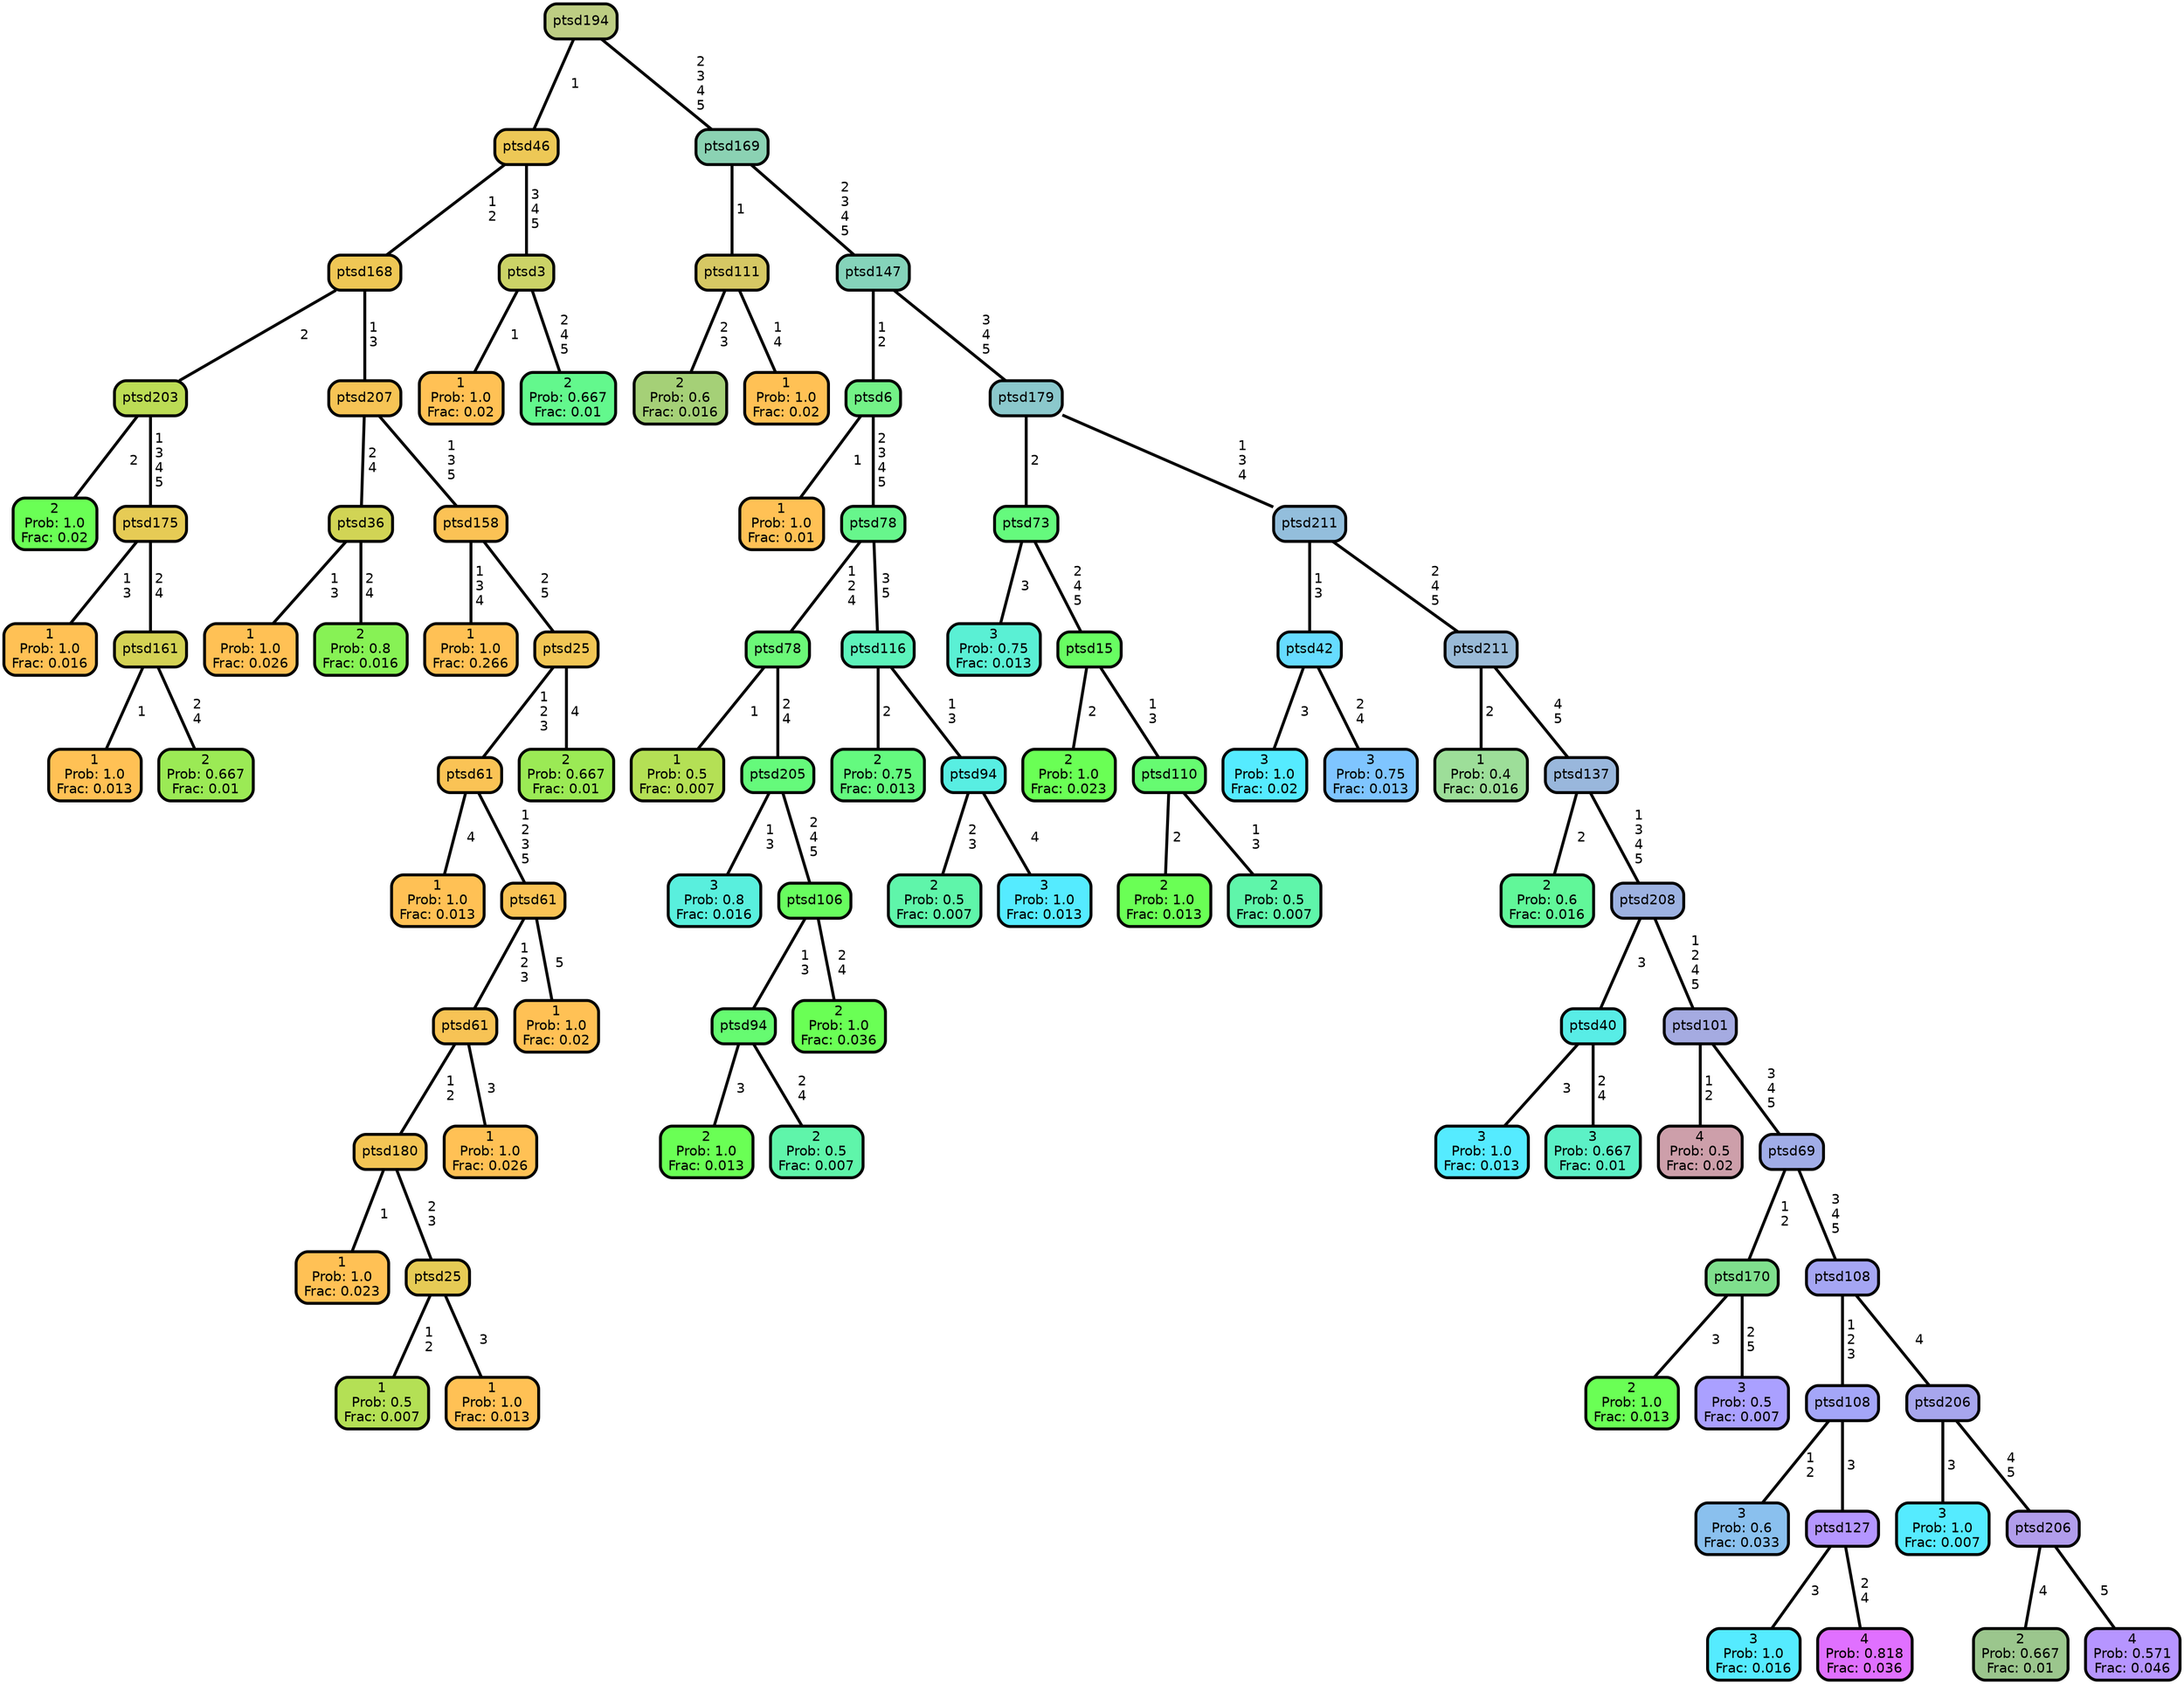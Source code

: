 graph Tree {
node [shape=box, style="filled, rounded",color="black",penwidth="3",fontcolor="black",                 fontname=helvetica] ;
graph [ranksep="0 equally", splines=straight,                 bgcolor=transparent, dpi=200] ;
edge [fontname=helvetica, color=black] ;
0 [label="2
Prob: 1.0
Frac: 0.02", fillcolor="#6aff55"] ;
1 [label="ptsd203", fillcolor="#bcdc55"] ;
2 [label="1
Prob: 1.0
Frac: 0.016", fillcolor="#ffc155"] ;
3 [label="ptsd175", fillcolor="#e6cb55"] ;
4 [label="1
Prob: 1.0
Frac: 0.013", fillcolor="#ffc155"] ;
5 [label="ptsd161", fillcolor="#d4d255"] ;
6 [label="2
Prob: 0.667
Frac: 0.01", fillcolor="#9bea55"] ;
7 [label="ptsd168", fillcolor="#efc755"] ;
8 [label="1
Prob: 1.0
Frac: 0.026", fillcolor="#ffc155"] ;
9 [label="ptsd36", fillcolor="#d1d455"] ;
10 [label="2
Prob: 0.8
Frac: 0.016", fillcolor="#87f255"] ;
11 [label="ptsd207", fillcolor="#f6c455"] ;
12 [label="1
Prob: 1.0
Frac: 0.266", fillcolor="#ffc155"] ;
13 [label="ptsd158", fillcolor="#fbc255"] ;
14 [label="1
Prob: 1.0
Frac: 0.013", fillcolor="#ffc155"] ;
15 [label="ptsd61", fillcolor="#fac355"] ;
16 [label="1
Prob: 1.0
Frac: 0.023", fillcolor="#ffc155"] ;
17 [label="ptsd180", fillcolor="#f3c555"] ;
18 [label="1
Prob: 0.5
Frac: 0.007", fillcolor="#b4e055"] ;
19 [label="ptsd25", fillcolor="#e6cb55"] ;
20 [label="1
Prob: 1.0
Frac: 0.013", fillcolor="#ffc155"] ;
21 [label="ptsd61", fillcolor="#f7c355"] ;
22 [label="1
Prob: 1.0
Frac: 0.026", fillcolor="#ffc155"] ;
23 [label="ptsd61", fillcolor="#f9c355"] ;
24 [label="1
Prob: 1.0
Frac: 0.02", fillcolor="#ffc155"] ;
25 [label="ptsd25", fillcolor="#f1c655"] ;
26 [label="2
Prob: 0.667
Frac: 0.01", fillcolor="#9bea55"] ;
27 [label="ptsd46", fillcolor="#edc856"] ;
28 [label="1
Prob: 1.0
Frac: 0.02", fillcolor="#ffc155"] ;
29 [label="ptsd3", fillcolor="#cbd367"] ;
30 [label="2
Prob: 0.667
Frac: 0.01", fillcolor="#63f88d"] ;
31 [label="ptsd194", fillcolor="#bdcd83"] ;
32 [label="2
Prob: 0.6
Frac: 0.016", fillcolor="#a5d077"] ;
33 [label="ptsd111", fillcolor="#d6c864"] ;
34 [label="1
Prob: 1.0
Frac: 0.02", fillcolor="#ffc155"] ;
35 [label="ptsd169", fillcolor="#8bd2b3"] ;
36 [label="1
Prob: 1.0
Frac: 0.01", fillcolor="#ffc155"] ;
37 [label="ptsd6", fillcolor="#73f287"] ;
38 [label="1
Prob: 0.5
Frac: 0.007", fillcolor="#b4e055"] ;
39 [label="ptsd78", fillcolor="#6bf878"] ;
40 [label="3
Prob: 0.8
Frac: 0.016", fillcolor="#59efdd"] ;
41 [label="ptsd205", fillcolor="#65fa7b"] ;
42 [label="2
Prob: 1.0
Frac: 0.013", fillcolor="#6aff55"] ;
43 [label="ptsd94", fillcolor="#66fb71"] ;
44 [label="2
Prob: 0.5
Frac: 0.007", fillcolor="#5ff5aa"] ;
45 [label="ptsd106", fillcolor="#68fd5f"] ;
46 [label="2
Prob: 1.0
Frac: 0.036", fillcolor="#6aff55"] ;
47 [label="ptsd78", fillcolor="#67f68c"] ;
48 [label="2
Prob: 0.75
Frac: 0.013", fillcolor="#64fa7f"] ;
49 [label="ptsd116", fillcolor="#5df3bb"] ;
50 [label="2
Prob: 0.5
Frac: 0.007", fillcolor="#5ff5aa"] ;
51 [label="ptsd94", fillcolor="#58eee2"] ;
52 [label="3
Prob: 1.0
Frac: 0.013", fillcolor="#55ebff"] ;
53 [label="ptsd147", fillcolor="#85d3ba"] ;
54 [label="3
Prob: 0.75
Frac: 0.013", fillcolor="#5af0d4"] ;
55 [label="ptsd73", fillcolor="#65fa7d"] ;
56 [label="2
Prob: 1.0
Frac: 0.023", fillcolor="#6aff55"] ;
57 [label="ptsd15", fillcolor="#68fd62"] ;
58 [label="2
Prob: 1.0
Frac: 0.013", fillcolor="#6aff55"] ;
59 [label="ptsd110", fillcolor="#66fb71"] ;
60 [label="2
Prob: 0.5
Frac: 0.007", fillcolor="#5ff5aa"] ;
61 [label="ptsd179", fillcolor="#8bc8cc"] ;
62 [label="3
Prob: 1.0
Frac: 0.02", fillcolor="#55ebff"] ;
63 [label="ptsd42", fillcolor="#66dcff"] ;
64 [label="3
Prob: 0.75
Frac: 0.013", fillcolor="#7fc5ff"] ;
65 [label="ptsd211", fillcolor="#93bedc"] ;
66 [label="1
Prob: 0.4
Frac: 0.016", fillcolor="#9dde99"] ;
67 [label="ptsd211", fillcolor="#99bad7"] ;
68 [label="2
Prob: 0.6
Frac: 0.016", fillcolor="#61f799"] ;
69 [label="ptsd137", fillcolor="#99b7dc"] ;
70 [label="3
Prob: 1.0
Frac: 0.013", fillcolor="#55ebff"] ;
71 [label="ptsd40", fillcolor="#58ede6"] ;
72 [label="3
Prob: 0.667
Frac: 0.01", fillcolor="#5cf1c6"] ;
73 [label="ptsd208", fillcolor="#9db2e1"] ;
74 [label="4
Prob: 0.5
Frac: 0.02", fillcolor="#cd9faa"] ;
75 [label="ptsd101", fillcolor="#a5abe1"] ;
76 [label="2
Prob: 1.0
Frac: 0.013", fillcolor="#6aff55"] ;
77 [label="ptsd170", fillcolor="#7fdf8d"] ;
78 [label="3
Prob: 0.5
Frac: 0.007", fillcolor="#aaa0ff"] ;
79 [label="ptsd69", fillcolor="#a1ade7"] ;
80 [label="3
Prob: 0.6
Frac: 0.033", fillcolor="#8ac0ee"] ;
81 [label="ptsd108", fillcolor="#a4a6f8"] ;
82 [label="3
Prob: 1.0
Frac: 0.016", fillcolor="#55ebff"] ;
83 [label="ptsd127", fillcolor="#b496ff"] ;
84 [label="4
Prob: 0.818
Frac: 0.036", fillcolor="#e070ff"] ;
85 [label="ptsd108", fillcolor="#a5a6f3"] ;
86 [label="3
Prob: 1.0
Frac: 0.007", fillcolor="#55ebff"] ;
87 [label="ptsd206", fillcolor="#a7a6ed"] ;
88 [label="2
Prob: 0.667
Frac: 0.01", fillcolor="#9bc68d"] ;
89 [label="ptsd206", fillcolor="#b19deb"] ;
90 [label="4
Prob: 0.571
Frac: 0.046", fillcolor="#b695ff"] ;
1 -- 0 [label=" 2",penwidth=3] ;
1 -- 3 [label=" 1\n 3\n 4\n 5",penwidth=3] ;
3 -- 2 [label=" 1\n 3",penwidth=3] ;
3 -- 5 [label=" 2\n 4",penwidth=3] ;
5 -- 4 [label=" 1",penwidth=3] ;
5 -- 6 [label=" 2\n 4",penwidth=3] ;
7 -- 1 [label=" 2",penwidth=3] ;
7 -- 11 [label=" 1\n 3",penwidth=3] ;
9 -- 8 [label=" 1\n 3",penwidth=3] ;
9 -- 10 [label=" 2\n 4",penwidth=3] ;
11 -- 9 [label=" 2\n 4",penwidth=3] ;
11 -- 13 [label=" 1\n 3\n 5",penwidth=3] ;
13 -- 12 [label=" 1\n 3\n 4",penwidth=3] ;
13 -- 25 [label=" 2\n 5",penwidth=3] ;
15 -- 14 [label=" 4",penwidth=3] ;
15 -- 23 [label=" 1\n 2\n 3\n 5",penwidth=3] ;
17 -- 16 [label=" 1",penwidth=3] ;
17 -- 19 [label=" 2\n 3",penwidth=3] ;
19 -- 18 [label=" 1\n 2",penwidth=3] ;
19 -- 20 [label=" 3",penwidth=3] ;
21 -- 17 [label=" 1\n 2",penwidth=3] ;
21 -- 22 [label=" 3",penwidth=3] ;
23 -- 21 [label=" 1\n 2\n 3",penwidth=3] ;
23 -- 24 [label=" 5",penwidth=3] ;
25 -- 15 [label=" 1\n 2\n 3",penwidth=3] ;
25 -- 26 [label=" 4",penwidth=3] ;
27 -- 7 [label=" 1\n 2",penwidth=3] ;
27 -- 29 [label=" 3\n 4\n 5",penwidth=3] ;
29 -- 28 [label=" 1",penwidth=3] ;
29 -- 30 [label=" 2\n 4\n 5",penwidth=3] ;
31 -- 27 [label=" 1",penwidth=3] ;
31 -- 35 [label=" 2\n 3\n 4\n 5",penwidth=3] ;
33 -- 32 [label=" 2\n 3",penwidth=3] ;
33 -- 34 [label=" 1\n 4",penwidth=3] ;
35 -- 33 [label=" 1",penwidth=3] ;
35 -- 53 [label=" 2\n 3\n 4\n 5",penwidth=3] ;
37 -- 36 [label=" 1",penwidth=3] ;
37 -- 47 [label=" 2\n 3\n 4\n 5",penwidth=3] ;
39 -- 38 [label=" 1",penwidth=3] ;
39 -- 41 [label=" 2\n 4",penwidth=3] ;
41 -- 40 [label=" 1\n 3",penwidth=3] ;
41 -- 45 [label=" 2\n 4\n 5",penwidth=3] ;
43 -- 42 [label=" 3",penwidth=3] ;
43 -- 44 [label=" 2\n 4",penwidth=3] ;
45 -- 43 [label=" 1\n 3",penwidth=3] ;
45 -- 46 [label=" 2\n 4",penwidth=3] ;
47 -- 39 [label=" 1\n 2\n 4",penwidth=3] ;
47 -- 49 [label=" 3\n 5",penwidth=3] ;
49 -- 48 [label=" 2",penwidth=3] ;
49 -- 51 [label=" 1\n 3",penwidth=3] ;
51 -- 50 [label=" 2\n 3",penwidth=3] ;
51 -- 52 [label=" 4",penwidth=3] ;
53 -- 37 [label=" 1\n 2",penwidth=3] ;
53 -- 61 [label=" 3\n 4\n 5",penwidth=3] ;
55 -- 54 [label=" 3",penwidth=3] ;
55 -- 57 [label=" 2\n 4\n 5",penwidth=3] ;
57 -- 56 [label=" 2",penwidth=3] ;
57 -- 59 [label=" 1\n 3",penwidth=3] ;
59 -- 58 [label=" 2",penwidth=3] ;
59 -- 60 [label=" 1\n 3",penwidth=3] ;
61 -- 55 [label=" 2",penwidth=3] ;
61 -- 65 [label=" 1\n 3\n 4",penwidth=3] ;
63 -- 62 [label=" 3",penwidth=3] ;
63 -- 64 [label=" 2\n 4",penwidth=3] ;
65 -- 63 [label=" 1\n 3",penwidth=3] ;
65 -- 67 [label=" 2\n 4\n 5",penwidth=3] ;
67 -- 66 [label=" 2",penwidth=3] ;
67 -- 69 [label=" 4\n 5",penwidth=3] ;
69 -- 68 [label=" 2",penwidth=3] ;
69 -- 73 [label=" 1\n 3\n 4\n 5",penwidth=3] ;
71 -- 70 [label=" 3",penwidth=3] ;
71 -- 72 [label=" 2\n 4",penwidth=3] ;
73 -- 71 [label=" 3",penwidth=3] ;
73 -- 75 [label=" 1\n 2\n 4\n 5",penwidth=3] ;
75 -- 74 [label=" 1\n 2",penwidth=3] ;
75 -- 79 [label=" 3\n 4\n 5",penwidth=3] ;
77 -- 76 [label=" 3",penwidth=3] ;
77 -- 78 [label=" 2\n 5",penwidth=3] ;
79 -- 77 [label=" 1\n 2",penwidth=3] ;
79 -- 85 [label=" 3\n 4\n 5",penwidth=3] ;
81 -- 80 [label=" 1\n 2",penwidth=3] ;
81 -- 83 [label=" 3",penwidth=3] ;
83 -- 82 [label=" 3",penwidth=3] ;
83 -- 84 [label=" 2\n 4",penwidth=3] ;
85 -- 81 [label=" 1\n 2\n 3",penwidth=3] ;
85 -- 87 [label=" 4",penwidth=3] ;
87 -- 86 [label=" 3",penwidth=3] ;
87 -- 89 [label=" 4\n 5",penwidth=3] ;
89 -- 88 [label=" 4",penwidth=3] ;
89 -- 90 [label=" 5",penwidth=3] ;
{rank = same;}}